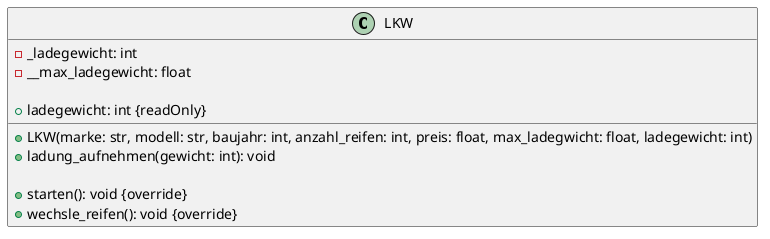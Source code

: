 @startuml Fahrzeugverwaltung

class LKW {
  - _ladegewicht: int
  - __max_ladegewicht: float
  + LKW(marke: str, modell: str, baujahr: int, anzahl_reifen: int, preis: float, max_ladegwicht: float, ladegewicht: int)

  ' Property
  + ladegewicht: int {readOnly}

  ' Eigene Methode
  + ladung_aufnehmen(gewicht: int): void

  ' Überschriebene Methoden
  + starten(): void {override}
  + wechsle_reifen(): void {override}
}